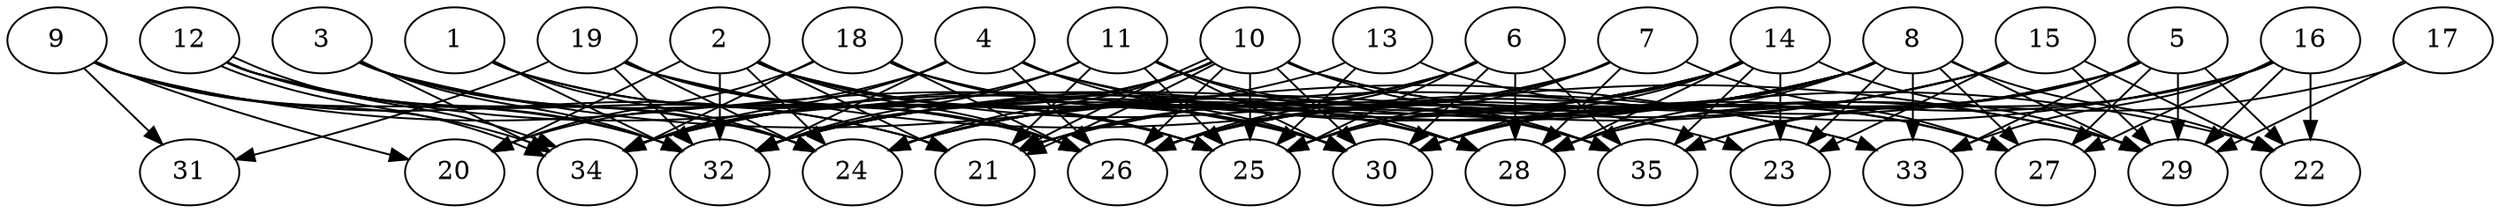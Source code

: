 // DAG (tier=3-complex, mode=data, n=35, ccr=0.533, fat=0.757, density=0.649, regular=0.352, jump=0.205, mindata=4194304, maxdata=33554432)
// DAG automatically generated by daggen at Sun Aug 24 16:33:35 2025
// /home/ermia/Project/Environments/daggen/bin/daggen --dot --ccr 0.533 --fat 0.757 --regular 0.352 --density 0.649 --jump 0.205 --mindata 4194304 --maxdata 33554432 -n 35 
digraph G {
  1 [size="3062373122368450560", alpha="0.14", expect_size="1531186561184225280"]
  1 -> 24 [size ="3090444019826688"]
  1 -> 25 [size ="3090444019826688"]
  1 -> 26 [size ="3090444019826688"]
  1 -> 32 [size ="3090444019826688"]
  2 [size="189501524598520832", alpha="0.14", expect_size="94750762299260416"]
  2 -> 20 [size ="336016103702528"]
  2 -> 21 [size ="336016103702528"]
  2 -> 24 [size ="336016103702528"]
  2 -> 25 [size ="336016103702528"]
  2 -> 26 [size ="336016103702528"]
  2 -> 28 [size ="336016103702528"]
  2 -> 30 [size ="336016103702528"]
  2 -> 32 [size ="336016103702528"]
  2 -> 33 [size ="336016103702528"]
  3 [size="26313334912996416", alpha="0.05", expect_size="13156667456498208"]
  3 -> 24 [size ="1869611351932928"]
  3 -> 26 [size ="1869611351932928"]
  3 -> 32 [size ="1869611351932928"]
  3 -> 33 [size ="1869611351932928"]
  3 -> 34 [size ="1869611351932928"]
  4 [size="12654497328123852357632", alpha="0.04", expect_size="6327248664061926178816"]
  4 -> 20 [size ="4344301110689792"]
  4 -> 22 [size ="4344301110689792"]
  4 -> 23 [size ="4344301110689792"]
  4 -> 26 [size ="4344301110689792"]
  4 -> 30 [size ="4344301110689792"]
  4 -> 32 [size ="4344301110689792"]
  4 -> 34 [size ="4344301110689792"]
  5 [size="34889538784821980", alpha="0.20", expect_size="17444769392410990"]
  5 -> 22 [size ="1940910157856768"]
  5 -> 26 [size ="1940910157856768"]
  5 -> 27 [size ="1940910157856768"]
  5 -> 28 [size ="1940910157856768"]
  5 -> 29 [size ="1940910157856768"]
  5 -> 30 [size ="1940910157856768"]
  5 -> 33 [size ="1940910157856768"]
  5 -> 35 [size ="1940910157856768"]
  6 [size="235076268262246816", alpha="0.01", expect_size="117538134131123408"]
  6 -> 21 [size ="7726426392363008"]
  6 -> 24 [size ="7726426392363008"]
  6 -> 25 [size ="7726426392363008"]
  6 -> 26 [size ="7726426392363008"]
  6 -> 28 [size ="7726426392363008"]
  6 -> 30 [size ="7726426392363008"]
  6 -> 35 [size ="7726426392363008"]
  7 [size="16139220081769065742336", alpha="0.20", expect_size="8069610040884532871168"]
  7 -> 25 [size ="5109107212156928"]
  7 -> 26 [size ="5109107212156928"]
  7 -> 27 [size ="5109107212156928"]
  7 -> 28 [size ="5109107212156928"]
  7 -> 32 [size ="5109107212156928"]
  8 [size="550787250418352128000", alpha="0.13", expect_size="275393625209176064000"]
  8 -> 21 [size ="537542210355200"]
  8 -> 22 [size ="537542210355200"]
  8 -> 23 [size ="537542210355200"]
  8 -> 24 [size ="537542210355200"]
  8 -> 25 [size ="537542210355200"]
  8 -> 26 [size ="537542210355200"]
  8 -> 27 [size ="537542210355200"]
  8 -> 28 [size ="537542210355200"]
  8 -> 29 [size ="537542210355200"]
  8 -> 30 [size ="537542210355200"]
  8 -> 32 [size ="537542210355200"]
  8 -> 33 [size ="537542210355200"]
  8 -> 34 [size ="537542210355200"]
  9 [size="30017599311970304000000", alpha="0.20", expect_size="15008799655985152000000"]
  9 -> 20 [size ="7726935572480000"]
  9 -> 21 [size ="7726935572480000"]
  9 -> 30 [size ="7726935572480000"]
  9 -> 31 [size ="7726935572480000"]
  9 -> 32 [size ="7726935572480000"]
  9 -> 34 [size ="7726935572480000"]
  10 [size="336577215887224864768", alpha="0.09", expect_size="168288607943612432384"]
  10 -> 21 [size ="387091049480192"]
  10 -> 21 [size ="387091049480192"]
  10 -> 24 [size ="387091049480192"]
  10 -> 25 [size ="387091049480192"]
  10 -> 26 [size ="387091049480192"]
  10 -> 27 [size ="387091049480192"]
  10 -> 29 [size ="387091049480192"]
  10 -> 30 [size ="387091049480192"]
  10 -> 32 [size ="387091049480192"]
  10 -> 34 [size ="387091049480192"]
  10 -> 35 [size ="387091049480192"]
  11 [size="2881062465252846592", alpha="0.20", expect_size="1440531232626423296"]
  11 -> 21 [size ="1593592996954112"]
  11 -> 25 [size ="1593592996954112"]
  11 -> 28 [size ="1593592996954112"]
  11 -> 30 [size ="1593592996954112"]
  11 -> 32 [size ="1593592996954112"]
  11 -> 34 [size ="1593592996954112"]
  11 -> 35 [size ="1593592996954112"]
  12 [size="5439091080260208640", alpha="0.17", expect_size="2719545540130104320"]
  12 -> 21 [size ="2581945896665088"]
  12 -> 24 [size ="2581945896665088"]
  12 -> 28 [size ="2581945896665088"]
  12 -> 32 [size ="2581945896665088"]
  12 -> 34 [size ="2581945896665088"]
  12 -> 34 [size ="2581945896665088"]
  13 [size="5065934999140261888", alpha="0.15", expect_size="2532967499570130944"]
  13 -> 25 [size ="6336966085836800"]
  13 -> 27 [size ="6336966085836800"]
  13 -> 34 [size ="6336966085836800"]
  14 [size="9959465132913473536", alpha="0.05", expect_size="4979732566456736768"]
  14 -> 23 [size ="3272412766404608"]
  14 -> 24 [size ="3272412766404608"]
  14 -> 25 [size ="3272412766404608"]
  14 -> 28 [size ="3272412766404608"]
  14 -> 29 [size ="3272412766404608"]
  14 -> 30 [size ="3272412766404608"]
  14 -> 32 [size ="3272412766404608"]
  14 -> 34 [size ="3272412766404608"]
  14 -> 35 [size ="3272412766404608"]
  15 [size="393662127260973632", alpha="0.02", expect_size="196831063630486816"]
  15 -> 22 [size ="8153248624017408"]
  15 -> 23 [size ="8153248624017408"]
  15 -> 24 [size ="8153248624017408"]
  15 -> 26 [size ="8153248624017408"]
  15 -> 29 [size ="8153248624017408"]
  15 -> 32 [size ="8153248624017408"]
  16 [size="876553461127086464", alpha="0.07", expect_size="438276730563543232"]
  16 -> 21 [size ="2128467017596928"]
  16 -> 22 [size ="2128467017596928"]
  16 -> 27 [size ="2128467017596928"]
  16 -> 29 [size ="2128467017596928"]
  16 -> 30 [size ="2128467017596928"]
  16 -> 33 [size ="2128467017596928"]
  16 -> 35 [size ="2128467017596928"]
  17 [size="119714692670295113728", alpha="0.02", expect_size="59857346335147556864"]
  17 -> 28 [size ="194321844273152"]
  17 -> 29 [size ="194321844273152"]
  18 [size="2432713167120887709696", alpha="0.13", expect_size="1216356583560443854848"]
  18 -> 20 [size ="1447051288117248"]
  18 -> 26 [size ="1447051288117248"]
  18 -> 28 [size ="1447051288117248"]
  18 -> 30 [size ="1447051288117248"]
  18 -> 34 [size ="1447051288117248"]
  18 -> 35 [size ="1447051288117248"]
  19 [size="81701043053402032", alpha="0.00", expect_size="40850521526701016"]
  19 -> 24 [size ="3305300295680000"]
  19 -> 25 [size ="3305300295680000"]
  19 -> 26 [size ="3305300295680000"]
  19 -> 29 [size ="3305300295680000"]
  19 -> 31 [size ="3305300295680000"]
  19 -> 32 [size ="3305300295680000"]
  20 [size="21691230587535499264", alpha="0.15", expect_size="10845615293767749632"]
  21 [size="20425281439683117056", alpha="0.10", expect_size="10212640719841558528"]
  22 [size="14521069293535232000000", alpha="0.13", expect_size="7260534646767616000000"]
  23 [size="1612810589766116", alpha="0.08", expect_size="806405294883058"]
  24 [size="381560532157032128", alpha="0.01", expect_size="190780266078516064"]
  25 [size="39049899518461752", alpha="0.17", expect_size="19524949759230876"]
  26 [size="840972427982814080", alpha="0.13", expect_size="420486213991407040"]
  27 [size="5799910773867032", alpha="0.00", expect_size="2899955386933516"]
  28 [size="325697293682709504", alpha="0.19", expect_size="162848646841354752"]
  29 [size="1047910241217204992", alpha="0.19", expect_size="523955120608602496"]
  30 [size="8186675047274519724032", alpha="0.11", expect_size="4093337523637259862016"]
  31 [size="1982536409143016685568", alpha="0.07", expect_size="991268204571508342784"]
  32 [size="16861915304234699456512", alpha="0.05", expect_size="8430957652117349728256"]
  33 [size="20989201441555090505728", alpha="0.18", expect_size="10494600720777545252864"]
  34 [size="3708604488967786594304", alpha="0.09", expect_size="1854302244483893297152"]
  35 [size="106051354553904784", alpha="0.15", expect_size="53025677276952392"]
}